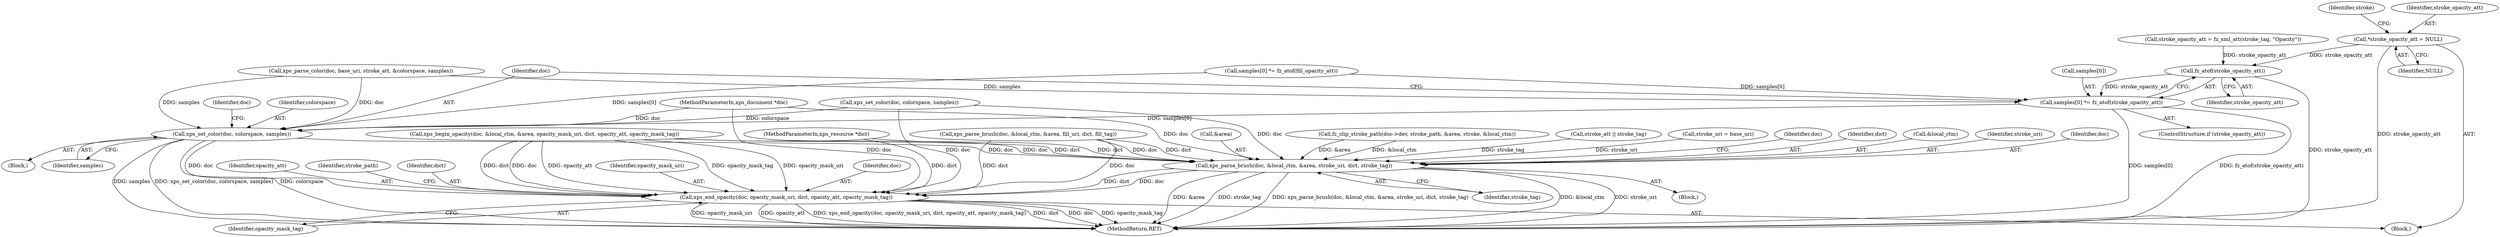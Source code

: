 digraph "0_ghostscript_60dabde18d7fe12b19da8b509bdfee9cc886aafc_3@pointer" {
"1000151" [label="(Call,*stroke_opacity_att = NULL)"];
"1000879" [label="(Call,fz_atof(stroke_opacity_att))"];
"1000875" [label="(Call,samples[0] *= fz_atof(stroke_opacity_att))"];
"1000881" [label="(Call,xps_set_color(doc, colorspace, samples))"];
"1000915" [label="(Call,xps_parse_brush(doc, &local_ctm, &area, stroke_uri, dict, stroke_tag))"];
"1000928" [label="(Call,xps_end_opacity(doc, opacity_mask_uri, dict, opacity_att, opacity_mask_tag))"];
"1000928" [label="(Call,xps_end_opacity(doc, opacity_mask_uri, dict, opacity_att, opacity_mask_tag))"];
"1000151" [label="(Call,*stroke_opacity_att = NULL)"];
"1000339" [label="(Call,stroke_uri = base_uri)"];
"1000153" [label="(Identifier,NULL)"];
"1000850" [label="(Call,xps_parse_brush(doc, &local_ctm, &area, fill_uri, dict, fill_tag))"];
"1000933" [label="(Identifier,opacity_mask_tag)"];
"1000926" [label="(Identifier,doc)"];
"1000919" [label="(Call,&area)"];
"1000905" [label="(Call,fz_clip_stroke_path(doc->dev, stroke_path, &area, stroke, &local_ctm))"];
"1000930" [label="(Identifier,opacity_mask_uri)"];
"1000726" [label="(Call,stroke_att || stroke_tag)"];
"1000165" [label="(Identifier,stroke)"];
"1000806" [label="(Call,samples[0] *= fz_atof(fill_opacity_att))"];
"1000152" [label="(Identifier,stroke_opacity_att)"];
"1000865" [label="(Block,)"];
"1000929" [label="(Identifier,doc)"];
"1000873" [label="(ControlStructure,if (stroke_opacity_att))"];
"1000876" [label="(Call,samples[0])"];
"1000883" [label="(Identifier,colorspace)"];
"1000784" [label="(Call,xps_begin_opacity(doc, &local_ctm, &area, opacity_mask_uri, dict, opacity_att, opacity_mask_tag))"];
"1000932" [label="(Identifier,opacity_att)"];
"1000964" [label="(MethodReturn,RET)"];
"1000105" [label="(MethodParameterIn,xps_document *doc)"];
"1000936" [label="(Identifier,stroke_path)"];
"1000922" [label="(Identifier,dict)"];
"1000884" [label="(Identifier,samples)"];
"1000879" [label="(Call,fz_atof(stroke_opacity_att))"];
"1000917" [label="(Call,&local_ctm)"];
"1000880" [label="(Identifier,stroke_opacity_att)"];
"1000931" [label="(Identifier,dict)"];
"1000904" [label="(Block,)"];
"1000923" [label="(Identifier,stroke_tag)"];
"1000915" [label="(Call,xps_parse_brush(doc, &local_ctm, &area, stroke_uri, dict, stroke_tag))"];
"1000882" [label="(Identifier,doc)"];
"1000434" [label="(Call,stroke_opacity_att = fz_xml_att(stroke_tag, \"Opacity\"))"];
"1000108" [label="(MethodParameterIn,xps_resource *dict)"];
"1000875" [label="(Call,samples[0] *= fz_atof(stroke_opacity_att))"];
"1000866" [label="(Call,xps_parse_color(doc, base_uri, stroke_att, &colorspace, samples))"];
"1000887" [label="(Identifier,doc)"];
"1000921" [label="(Identifier,stroke_uri)"];
"1000881" [label="(Call,xps_set_color(doc, colorspace, samples))"];
"1000916" [label="(Identifier,doc)"];
"1000812" [label="(Call,xps_set_color(doc, colorspace, samples))"];
"1000110" [label="(Block,)"];
"1000151" -> "1000110"  [label="AST: "];
"1000151" -> "1000153"  [label="CFG: "];
"1000152" -> "1000151"  [label="AST: "];
"1000153" -> "1000151"  [label="AST: "];
"1000165" -> "1000151"  [label="CFG: "];
"1000151" -> "1000964"  [label="DDG: stroke_opacity_att"];
"1000151" -> "1000879"  [label="DDG: stroke_opacity_att"];
"1000879" -> "1000875"  [label="AST: "];
"1000879" -> "1000880"  [label="CFG: "];
"1000880" -> "1000879"  [label="AST: "];
"1000875" -> "1000879"  [label="CFG: "];
"1000879" -> "1000964"  [label="DDG: stroke_opacity_att"];
"1000879" -> "1000875"  [label="DDG: stroke_opacity_att"];
"1000434" -> "1000879"  [label="DDG: stroke_opacity_att"];
"1000875" -> "1000873"  [label="AST: "];
"1000876" -> "1000875"  [label="AST: "];
"1000882" -> "1000875"  [label="CFG: "];
"1000875" -> "1000964"  [label="DDG: fz_atof(stroke_opacity_att)"];
"1000875" -> "1000964"  [label="DDG: samples[0]"];
"1000806" -> "1000875"  [label="DDG: samples[0]"];
"1000866" -> "1000875"  [label="DDG: samples"];
"1000875" -> "1000881"  [label="DDG: samples[0]"];
"1000881" -> "1000865"  [label="AST: "];
"1000881" -> "1000884"  [label="CFG: "];
"1000882" -> "1000881"  [label="AST: "];
"1000883" -> "1000881"  [label="AST: "];
"1000884" -> "1000881"  [label="AST: "];
"1000887" -> "1000881"  [label="CFG: "];
"1000881" -> "1000964"  [label="DDG: xps_set_color(doc, colorspace, samples)"];
"1000881" -> "1000964"  [label="DDG: colorspace"];
"1000881" -> "1000964"  [label="DDG: samples"];
"1000866" -> "1000881"  [label="DDG: doc"];
"1000866" -> "1000881"  [label="DDG: samples"];
"1000105" -> "1000881"  [label="DDG: doc"];
"1000812" -> "1000881"  [label="DDG: colorspace"];
"1000806" -> "1000881"  [label="DDG: samples[0]"];
"1000881" -> "1000915"  [label="DDG: doc"];
"1000881" -> "1000928"  [label="DDG: doc"];
"1000915" -> "1000904"  [label="AST: "];
"1000915" -> "1000923"  [label="CFG: "];
"1000916" -> "1000915"  [label="AST: "];
"1000917" -> "1000915"  [label="AST: "];
"1000919" -> "1000915"  [label="AST: "];
"1000921" -> "1000915"  [label="AST: "];
"1000922" -> "1000915"  [label="AST: "];
"1000923" -> "1000915"  [label="AST: "];
"1000926" -> "1000915"  [label="CFG: "];
"1000915" -> "1000964"  [label="DDG: &area"];
"1000915" -> "1000964"  [label="DDG: stroke_uri"];
"1000915" -> "1000964"  [label="DDG: stroke_tag"];
"1000915" -> "1000964"  [label="DDG: xps_parse_brush(doc, &local_ctm, &area, stroke_uri, dict, stroke_tag)"];
"1000915" -> "1000964"  [label="DDG: &local_ctm"];
"1000850" -> "1000915"  [label="DDG: doc"];
"1000850" -> "1000915"  [label="DDG: dict"];
"1000784" -> "1000915"  [label="DDG: doc"];
"1000784" -> "1000915"  [label="DDG: dict"];
"1000812" -> "1000915"  [label="DDG: doc"];
"1000105" -> "1000915"  [label="DDG: doc"];
"1000905" -> "1000915"  [label="DDG: &local_ctm"];
"1000905" -> "1000915"  [label="DDG: &area"];
"1000339" -> "1000915"  [label="DDG: stroke_uri"];
"1000108" -> "1000915"  [label="DDG: dict"];
"1000726" -> "1000915"  [label="DDG: stroke_tag"];
"1000915" -> "1000928"  [label="DDG: doc"];
"1000915" -> "1000928"  [label="DDG: dict"];
"1000928" -> "1000110"  [label="AST: "];
"1000928" -> "1000933"  [label="CFG: "];
"1000929" -> "1000928"  [label="AST: "];
"1000930" -> "1000928"  [label="AST: "];
"1000931" -> "1000928"  [label="AST: "];
"1000932" -> "1000928"  [label="AST: "];
"1000933" -> "1000928"  [label="AST: "];
"1000936" -> "1000928"  [label="CFG: "];
"1000928" -> "1000964"  [label="DDG: doc"];
"1000928" -> "1000964"  [label="DDG: opacity_mask_tag"];
"1000928" -> "1000964"  [label="DDG: opacity_mask_uri"];
"1000928" -> "1000964"  [label="DDG: opacity_att"];
"1000928" -> "1000964"  [label="DDG: xps_end_opacity(doc, opacity_mask_uri, dict, opacity_att, opacity_mask_tag)"];
"1000928" -> "1000964"  [label="DDG: dict"];
"1000850" -> "1000928"  [label="DDG: doc"];
"1000850" -> "1000928"  [label="DDG: dict"];
"1000784" -> "1000928"  [label="DDG: doc"];
"1000784" -> "1000928"  [label="DDG: opacity_mask_uri"];
"1000784" -> "1000928"  [label="DDG: dict"];
"1000784" -> "1000928"  [label="DDG: opacity_att"];
"1000784" -> "1000928"  [label="DDG: opacity_mask_tag"];
"1000812" -> "1000928"  [label="DDG: doc"];
"1000105" -> "1000928"  [label="DDG: doc"];
"1000108" -> "1000928"  [label="DDG: dict"];
}
